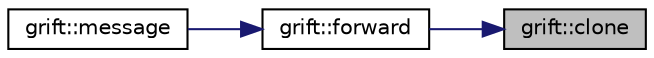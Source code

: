 digraph "grift::clone"
{
 // INTERACTIVE_SVG=YES
 // LATEX_PDF_SIZE
  edge [fontname="Helvetica",fontsize="10",labelfontname="Helvetica",labelfontsize="10"];
  node [fontname="Helvetica",fontsize="10",shape=record];
  rankdir="RL";
  Node1 [label="grift::clone",height=0.2,width=0.4,color="black", fillcolor="grey75", style="filled", fontcolor="black",tooltip="Creates a clone of the model template."];
  Node1 -> Node2 [dir="back",color="midnightblue",fontsize="10",style="solid",fontname="Helvetica"];
  Node2 [label="grift::forward",height=0.2,width=0.4,color="black", fillcolor="white", style="filled",URL="$classgrift.html#a72f7575fbd1d744d4f9053e5b8b7ee38",tooltip="Virtual forward pass method for a single graph."];
  Node2 -> Node3 [dir="back",color="midnightblue",fontsize="10",style="solid",fontname="Helvetica"];
  Node3 [label="grift::message",height=0.2,width=0.4,color="black", fillcolor="white", style="filled",URL="$classgrift.html#ad610edcd0cab14b57197a846ab8a8caf",tooltip=" "];
}
